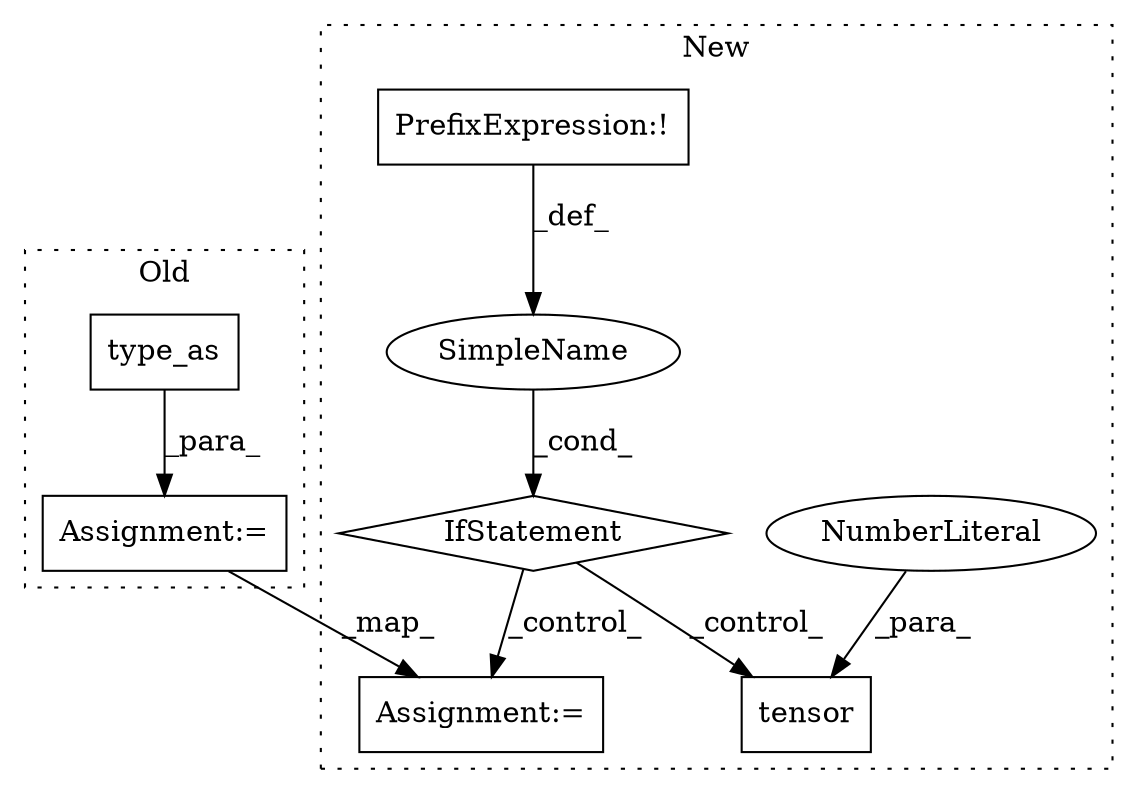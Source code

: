 digraph G {
subgraph cluster0 {
1 [label="type_as" a="32" s="1219,1233" l="8,1" shape="box"];
7 [label="Assignment:=" a="7" s="1254" l="1" shape="box"];
label = "Old";
style="dotted";
}
subgraph cluster1 {
2 [label="tensor" a="32" s="1042,1050" l="7,1" shape="box"];
3 [label="IfStatement" a="25" s="1001,1017" l="4,2" shape="diamond"];
4 [label="PrefixExpression:!" a="38" s="1005" l="1" shape="box"];
5 [label="NumberLiteral" a="34" s="1049" l="1" shape="ellipse"];
6 [label="SimpleName" a="42" s="" l="" shape="ellipse"];
8 [label="Assignment:=" a="7" s="1417" l="1" shape="box"];
label = "New";
style="dotted";
}
1 -> 7 [label="_para_"];
3 -> 2 [label="_control_"];
3 -> 8 [label="_control_"];
4 -> 6 [label="_def_"];
5 -> 2 [label="_para_"];
6 -> 3 [label="_cond_"];
7 -> 8 [label="_map_"];
}